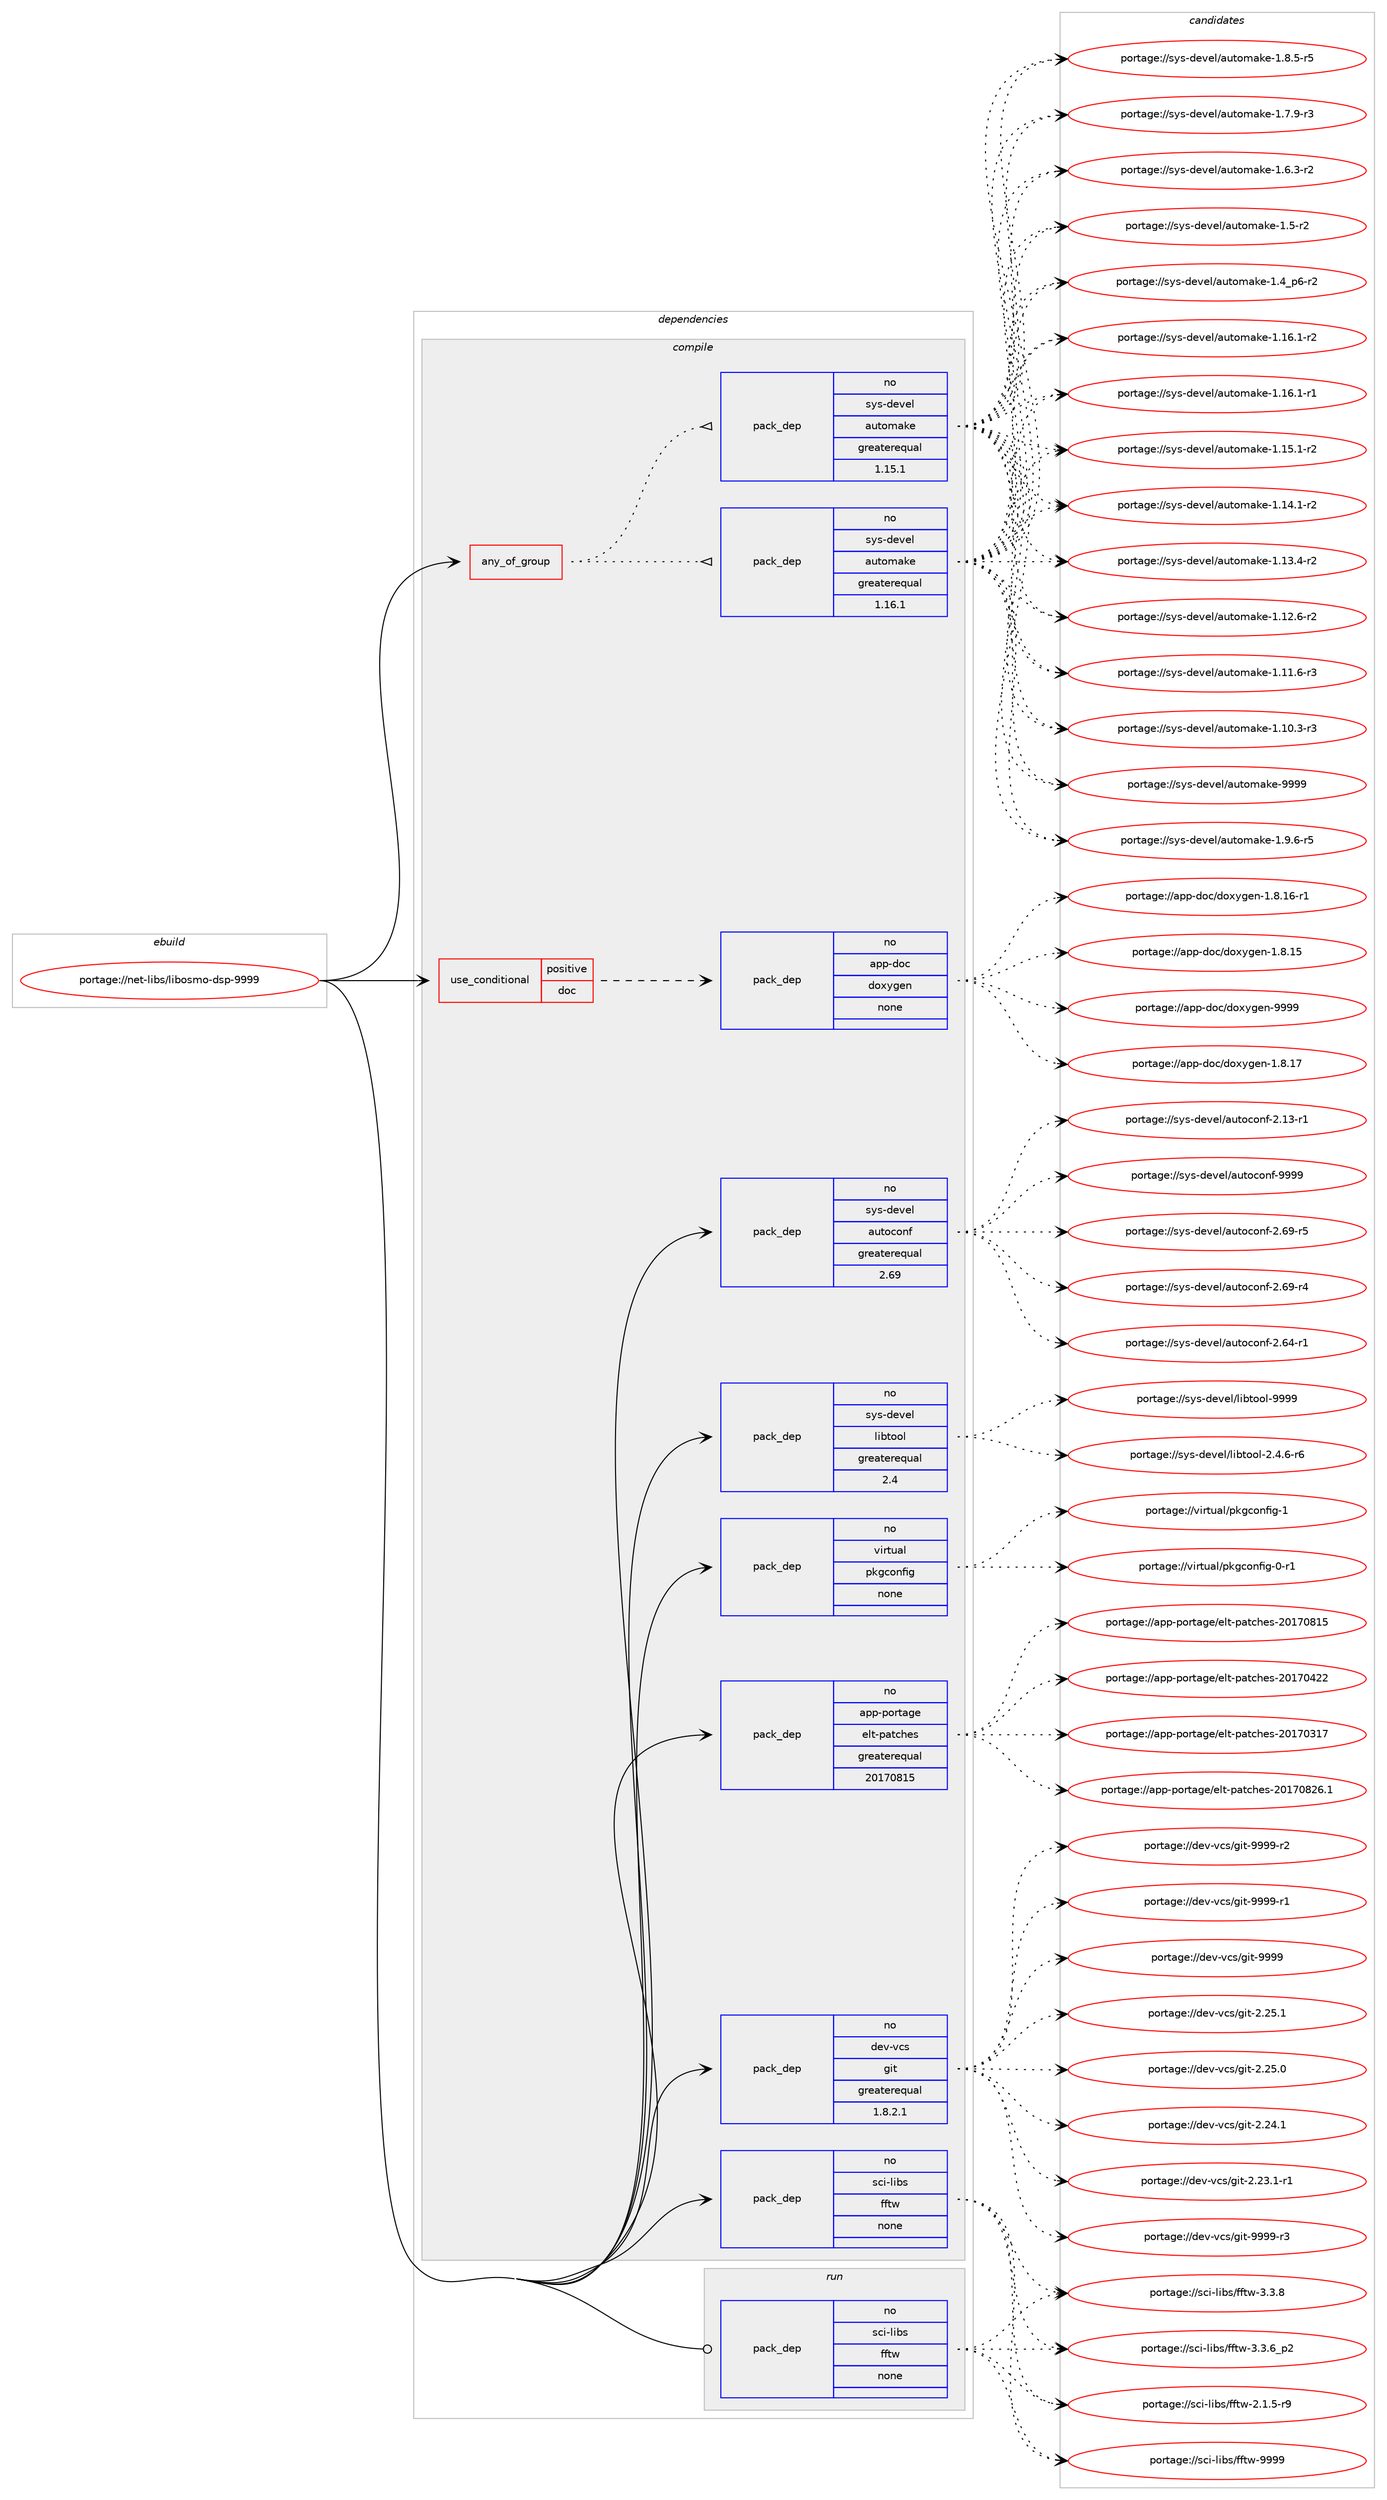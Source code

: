 digraph prolog {

# *************
# Graph options
# *************

newrank=true;
concentrate=true;
compound=true;
graph [rankdir=LR,fontname=Helvetica,fontsize=10,ranksep=1.5];#, ranksep=2.5, nodesep=0.2];
edge  [arrowhead=vee];
node  [fontname=Helvetica,fontsize=10];

# **********
# The ebuild
# **********

subgraph cluster_leftcol {
color=gray;
rank=same;
label=<<i>ebuild</i>>;
id [label="portage://net-libs/libosmo-dsp-9999", color=red, width=4, href="../net-libs/libosmo-dsp-9999.svg"];
}

# ****************
# The dependencies
# ****************

subgraph cluster_midcol {
color=gray;
label=<<i>dependencies</i>>;
subgraph cluster_compile {
fillcolor="#eeeeee";
style=filled;
label=<<i>compile</i>>;
subgraph any1151 {
dependency59202 [label=<<TABLE BORDER="0" CELLBORDER="1" CELLSPACING="0" CELLPADDING="4"><TR><TD CELLPADDING="10">any_of_group</TD></TR></TABLE>>, shape=none, color=red];subgraph pack46293 {
dependency59203 [label=<<TABLE BORDER="0" CELLBORDER="1" CELLSPACING="0" CELLPADDING="4" WIDTH="220"><TR><TD ROWSPAN="6" CELLPADDING="30">pack_dep</TD></TR><TR><TD WIDTH="110">no</TD></TR><TR><TD>sys-devel</TD></TR><TR><TD>automake</TD></TR><TR><TD>greaterequal</TD></TR><TR><TD>1.16.1</TD></TR></TABLE>>, shape=none, color=blue];
}
dependency59202:e -> dependency59203:w [weight=20,style="dotted",arrowhead="oinv"];
subgraph pack46294 {
dependency59204 [label=<<TABLE BORDER="0" CELLBORDER="1" CELLSPACING="0" CELLPADDING="4" WIDTH="220"><TR><TD ROWSPAN="6" CELLPADDING="30">pack_dep</TD></TR><TR><TD WIDTH="110">no</TD></TR><TR><TD>sys-devel</TD></TR><TR><TD>automake</TD></TR><TR><TD>greaterequal</TD></TR><TR><TD>1.15.1</TD></TR></TABLE>>, shape=none, color=blue];
}
dependency59202:e -> dependency59204:w [weight=20,style="dotted",arrowhead="oinv"];
}
id:e -> dependency59202:w [weight=20,style="solid",arrowhead="vee"];
subgraph cond11749 {
dependency59205 [label=<<TABLE BORDER="0" CELLBORDER="1" CELLSPACING="0" CELLPADDING="4"><TR><TD ROWSPAN="3" CELLPADDING="10">use_conditional</TD></TR><TR><TD>positive</TD></TR><TR><TD>doc</TD></TR></TABLE>>, shape=none, color=red];
subgraph pack46295 {
dependency59206 [label=<<TABLE BORDER="0" CELLBORDER="1" CELLSPACING="0" CELLPADDING="4" WIDTH="220"><TR><TD ROWSPAN="6" CELLPADDING="30">pack_dep</TD></TR><TR><TD WIDTH="110">no</TD></TR><TR><TD>app-doc</TD></TR><TR><TD>doxygen</TD></TR><TR><TD>none</TD></TR><TR><TD></TD></TR></TABLE>>, shape=none, color=blue];
}
dependency59205:e -> dependency59206:w [weight=20,style="dashed",arrowhead="vee"];
}
id:e -> dependency59205:w [weight=20,style="solid",arrowhead="vee"];
subgraph pack46296 {
dependency59207 [label=<<TABLE BORDER="0" CELLBORDER="1" CELLSPACING="0" CELLPADDING="4" WIDTH="220"><TR><TD ROWSPAN="6" CELLPADDING="30">pack_dep</TD></TR><TR><TD WIDTH="110">no</TD></TR><TR><TD>app-portage</TD></TR><TR><TD>elt-patches</TD></TR><TR><TD>greaterequal</TD></TR><TR><TD>20170815</TD></TR></TABLE>>, shape=none, color=blue];
}
id:e -> dependency59207:w [weight=20,style="solid",arrowhead="vee"];
subgraph pack46297 {
dependency59208 [label=<<TABLE BORDER="0" CELLBORDER="1" CELLSPACING="0" CELLPADDING="4" WIDTH="220"><TR><TD ROWSPAN="6" CELLPADDING="30">pack_dep</TD></TR><TR><TD WIDTH="110">no</TD></TR><TR><TD>dev-vcs</TD></TR><TR><TD>git</TD></TR><TR><TD>greaterequal</TD></TR><TR><TD>1.8.2.1</TD></TR></TABLE>>, shape=none, color=blue];
}
id:e -> dependency59208:w [weight=20,style="solid",arrowhead="vee"];
subgraph pack46298 {
dependency59209 [label=<<TABLE BORDER="0" CELLBORDER="1" CELLSPACING="0" CELLPADDING="4" WIDTH="220"><TR><TD ROWSPAN="6" CELLPADDING="30">pack_dep</TD></TR><TR><TD WIDTH="110">no</TD></TR><TR><TD>sci-libs</TD></TR><TR><TD>fftw</TD></TR><TR><TD>none</TD></TR><TR><TD></TD></TR></TABLE>>, shape=none, color=blue];
}
id:e -> dependency59209:w [weight=20,style="solid",arrowhead="vee"];
subgraph pack46299 {
dependency59210 [label=<<TABLE BORDER="0" CELLBORDER="1" CELLSPACING="0" CELLPADDING="4" WIDTH="220"><TR><TD ROWSPAN="6" CELLPADDING="30">pack_dep</TD></TR><TR><TD WIDTH="110">no</TD></TR><TR><TD>sys-devel</TD></TR><TR><TD>autoconf</TD></TR><TR><TD>greaterequal</TD></TR><TR><TD>2.69</TD></TR></TABLE>>, shape=none, color=blue];
}
id:e -> dependency59210:w [weight=20,style="solid",arrowhead="vee"];
subgraph pack46300 {
dependency59211 [label=<<TABLE BORDER="0" CELLBORDER="1" CELLSPACING="0" CELLPADDING="4" WIDTH="220"><TR><TD ROWSPAN="6" CELLPADDING="30">pack_dep</TD></TR><TR><TD WIDTH="110">no</TD></TR><TR><TD>sys-devel</TD></TR><TR><TD>libtool</TD></TR><TR><TD>greaterequal</TD></TR><TR><TD>2.4</TD></TR></TABLE>>, shape=none, color=blue];
}
id:e -> dependency59211:w [weight=20,style="solid",arrowhead="vee"];
subgraph pack46301 {
dependency59212 [label=<<TABLE BORDER="0" CELLBORDER="1" CELLSPACING="0" CELLPADDING="4" WIDTH="220"><TR><TD ROWSPAN="6" CELLPADDING="30">pack_dep</TD></TR><TR><TD WIDTH="110">no</TD></TR><TR><TD>virtual</TD></TR><TR><TD>pkgconfig</TD></TR><TR><TD>none</TD></TR><TR><TD></TD></TR></TABLE>>, shape=none, color=blue];
}
id:e -> dependency59212:w [weight=20,style="solid",arrowhead="vee"];
}
subgraph cluster_compileandrun {
fillcolor="#eeeeee";
style=filled;
label=<<i>compile and run</i>>;
}
subgraph cluster_run {
fillcolor="#eeeeee";
style=filled;
label=<<i>run</i>>;
subgraph pack46302 {
dependency59213 [label=<<TABLE BORDER="0" CELLBORDER="1" CELLSPACING="0" CELLPADDING="4" WIDTH="220"><TR><TD ROWSPAN="6" CELLPADDING="30">pack_dep</TD></TR><TR><TD WIDTH="110">no</TD></TR><TR><TD>sci-libs</TD></TR><TR><TD>fftw</TD></TR><TR><TD>none</TD></TR><TR><TD></TD></TR></TABLE>>, shape=none, color=blue];
}
id:e -> dependency59213:w [weight=20,style="solid",arrowhead="odot"];
}
}

# **************
# The candidates
# **************

subgraph cluster_choices {
rank=same;
color=gray;
label=<<i>candidates</i>>;

subgraph choice46293 {
color=black;
nodesep=1;
choice115121115451001011181011084797117116111109971071014557575757 [label="portage://sys-devel/automake-9999", color=red, width=4,href="../sys-devel/automake-9999.svg"];
choice115121115451001011181011084797117116111109971071014549465746544511453 [label="portage://sys-devel/automake-1.9.6-r5", color=red, width=4,href="../sys-devel/automake-1.9.6-r5.svg"];
choice115121115451001011181011084797117116111109971071014549465646534511453 [label="portage://sys-devel/automake-1.8.5-r5", color=red, width=4,href="../sys-devel/automake-1.8.5-r5.svg"];
choice115121115451001011181011084797117116111109971071014549465546574511451 [label="portage://sys-devel/automake-1.7.9-r3", color=red, width=4,href="../sys-devel/automake-1.7.9-r3.svg"];
choice115121115451001011181011084797117116111109971071014549465446514511450 [label="portage://sys-devel/automake-1.6.3-r2", color=red, width=4,href="../sys-devel/automake-1.6.3-r2.svg"];
choice11512111545100101118101108479711711611110997107101454946534511450 [label="portage://sys-devel/automake-1.5-r2", color=red, width=4,href="../sys-devel/automake-1.5-r2.svg"];
choice115121115451001011181011084797117116111109971071014549465295112544511450 [label="portage://sys-devel/automake-1.4_p6-r2", color=red, width=4,href="../sys-devel/automake-1.4_p6-r2.svg"];
choice11512111545100101118101108479711711611110997107101454946495446494511450 [label="portage://sys-devel/automake-1.16.1-r2", color=red, width=4,href="../sys-devel/automake-1.16.1-r2.svg"];
choice11512111545100101118101108479711711611110997107101454946495446494511449 [label="portage://sys-devel/automake-1.16.1-r1", color=red, width=4,href="../sys-devel/automake-1.16.1-r1.svg"];
choice11512111545100101118101108479711711611110997107101454946495346494511450 [label="portage://sys-devel/automake-1.15.1-r2", color=red, width=4,href="../sys-devel/automake-1.15.1-r2.svg"];
choice11512111545100101118101108479711711611110997107101454946495246494511450 [label="portage://sys-devel/automake-1.14.1-r2", color=red, width=4,href="../sys-devel/automake-1.14.1-r2.svg"];
choice11512111545100101118101108479711711611110997107101454946495146524511450 [label="portage://sys-devel/automake-1.13.4-r2", color=red, width=4,href="../sys-devel/automake-1.13.4-r2.svg"];
choice11512111545100101118101108479711711611110997107101454946495046544511450 [label="portage://sys-devel/automake-1.12.6-r2", color=red, width=4,href="../sys-devel/automake-1.12.6-r2.svg"];
choice11512111545100101118101108479711711611110997107101454946494946544511451 [label="portage://sys-devel/automake-1.11.6-r3", color=red, width=4,href="../sys-devel/automake-1.11.6-r3.svg"];
choice11512111545100101118101108479711711611110997107101454946494846514511451 [label="portage://sys-devel/automake-1.10.3-r3", color=red, width=4,href="../sys-devel/automake-1.10.3-r3.svg"];
dependency59203:e -> choice115121115451001011181011084797117116111109971071014557575757:w [style=dotted,weight="100"];
dependency59203:e -> choice115121115451001011181011084797117116111109971071014549465746544511453:w [style=dotted,weight="100"];
dependency59203:e -> choice115121115451001011181011084797117116111109971071014549465646534511453:w [style=dotted,weight="100"];
dependency59203:e -> choice115121115451001011181011084797117116111109971071014549465546574511451:w [style=dotted,weight="100"];
dependency59203:e -> choice115121115451001011181011084797117116111109971071014549465446514511450:w [style=dotted,weight="100"];
dependency59203:e -> choice11512111545100101118101108479711711611110997107101454946534511450:w [style=dotted,weight="100"];
dependency59203:e -> choice115121115451001011181011084797117116111109971071014549465295112544511450:w [style=dotted,weight="100"];
dependency59203:e -> choice11512111545100101118101108479711711611110997107101454946495446494511450:w [style=dotted,weight="100"];
dependency59203:e -> choice11512111545100101118101108479711711611110997107101454946495446494511449:w [style=dotted,weight="100"];
dependency59203:e -> choice11512111545100101118101108479711711611110997107101454946495346494511450:w [style=dotted,weight="100"];
dependency59203:e -> choice11512111545100101118101108479711711611110997107101454946495246494511450:w [style=dotted,weight="100"];
dependency59203:e -> choice11512111545100101118101108479711711611110997107101454946495146524511450:w [style=dotted,weight="100"];
dependency59203:e -> choice11512111545100101118101108479711711611110997107101454946495046544511450:w [style=dotted,weight="100"];
dependency59203:e -> choice11512111545100101118101108479711711611110997107101454946494946544511451:w [style=dotted,weight="100"];
dependency59203:e -> choice11512111545100101118101108479711711611110997107101454946494846514511451:w [style=dotted,weight="100"];
}
subgraph choice46294 {
color=black;
nodesep=1;
choice115121115451001011181011084797117116111109971071014557575757 [label="portage://sys-devel/automake-9999", color=red, width=4,href="../sys-devel/automake-9999.svg"];
choice115121115451001011181011084797117116111109971071014549465746544511453 [label="portage://sys-devel/automake-1.9.6-r5", color=red, width=4,href="../sys-devel/automake-1.9.6-r5.svg"];
choice115121115451001011181011084797117116111109971071014549465646534511453 [label="portage://sys-devel/automake-1.8.5-r5", color=red, width=4,href="../sys-devel/automake-1.8.5-r5.svg"];
choice115121115451001011181011084797117116111109971071014549465546574511451 [label="portage://sys-devel/automake-1.7.9-r3", color=red, width=4,href="../sys-devel/automake-1.7.9-r3.svg"];
choice115121115451001011181011084797117116111109971071014549465446514511450 [label="portage://sys-devel/automake-1.6.3-r2", color=red, width=4,href="../sys-devel/automake-1.6.3-r2.svg"];
choice11512111545100101118101108479711711611110997107101454946534511450 [label="portage://sys-devel/automake-1.5-r2", color=red, width=4,href="../sys-devel/automake-1.5-r2.svg"];
choice115121115451001011181011084797117116111109971071014549465295112544511450 [label="portage://sys-devel/automake-1.4_p6-r2", color=red, width=4,href="../sys-devel/automake-1.4_p6-r2.svg"];
choice11512111545100101118101108479711711611110997107101454946495446494511450 [label="portage://sys-devel/automake-1.16.1-r2", color=red, width=4,href="../sys-devel/automake-1.16.1-r2.svg"];
choice11512111545100101118101108479711711611110997107101454946495446494511449 [label="portage://sys-devel/automake-1.16.1-r1", color=red, width=4,href="../sys-devel/automake-1.16.1-r1.svg"];
choice11512111545100101118101108479711711611110997107101454946495346494511450 [label="portage://sys-devel/automake-1.15.1-r2", color=red, width=4,href="../sys-devel/automake-1.15.1-r2.svg"];
choice11512111545100101118101108479711711611110997107101454946495246494511450 [label="portage://sys-devel/automake-1.14.1-r2", color=red, width=4,href="../sys-devel/automake-1.14.1-r2.svg"];
choice11512111545100101118101108479711711611110997107101454946495146524511450 [label="portage://sys-devel/automake-1.13.4-r2", color=red, width=4,href="../sys-devel/automake-1.13.4-r2.svg"];
choice11512111545100101118101108479711711611110997107101454946495046544511450 [label="portage://sys-devel/automake-1.12.6-r2", color=red, width=4,href="../sys-devel/automake-1.12.6-r2.svg"];
choice11512111545100101118101108479711711611110997107101454946494946544511451 [label="portage://sys-devel/automake-1.11.6-r3", color=red, width=4,href="../sys-devel/automake-1.11.6-r3.svg"];
choice11512111545100101118101108479711711611110997107101454946494846514511451 [label="portage://sys-devel/automake-1.10.3-r3", color=red, width=4,href="../sys-devel/automake-1.10.3-r3.svg"];
dependency59204:e -> choice115121115451001011181011084797117116111109971071014557575757:w [style=dotted,weight="100"];
dependency59204:e -> choice115121115451001011181011084797117116111109971071014549465746544511453:w [style=dotted,weight="100"];
dependency59204:e -> choice115121115451001011181011084797117116111109971071014549465646534511453:w [style=dotted,weight="100"];
dependency59204:e -> choice115121115451001011181011084797117116111109971071014549465546574511451:w [style=dotted,weight="100"];
dependency59204:e -> choice115121115451001011181011084797117116111109971071014549465446514511450:w [style=dotted,weight="100"];
dependency59204:e -> choice11512111545100101118101108479711711611110997107101454946534511450:w [style=dotted,weight="100"];
dependency59204:e -> choice115121115451001011181011084797117116111109971071014549465295112544511450:w [style=dotted,weight="100"];
dependency59204:e -> choice11512111545100101118101108479711711611110997107101454946495446494511450:w [style=dotted,weight="100"];
dependency59204:e -> choice11512111545100101118101108479711711611110997107101454946495446494511449:w [style=dotted,weight="100"];
dependency59204:e -> choice11512111545100101118101108479711711611110997107101454946495346494511450:w [style=dotted,weight="100"];
dependency59204:e -> choice11512111545100101118101108479711711611110997107101454946495246494511450:w [style=dotted,weight="100"];
dependency59204:e -> choice11512111545100101118101108479711711611110997107101454946495146524511450:w [style=dotted,weight="100"];
dependency59204:e -> choice11512111545100101118101108479711711611110997107101454946495046544511450:w [style=dotted,weight="100"];
dependency59204:e -> choice11512111545100101118101108479711711611110997107101454946494946544511451:w [style=dotted,weight="100"];
dependency59204:e -> choice11512111545100101118101108479711711611110997107101454946494846514511451:w [style=dotted,weight="100"];
}
subgraph choice46295 {
color=black;
nodesep=1;
choice971121124510011199471001111201211031011104557575757 [label="portage://app-doc/doxygen-9999", color=red, width=4,href="../app-doc/doxygen-9999.svg"];
choice9711211245100111994710011112012110310111045494656464955 [label="portage://app-doc/doxygen-1.8.17", color=red, width=4,href="../app-doc/doxygen-1.8.17.svg"];
choice97112112451001119947100111120121103101110454946564649544511449 [label="portage://app-doc/doxygen-1.8.16-r1", color=red, width=4,href="../app-doc/doxygen-1.8.16-r1.svg"];
choice9711211245100111994710011112012110310111045494656464953 [label="portage://app-doc/doxygen-1.8.15", color=red, width=4,href="../app-doc/doxygen-1.8.15.svg"];
dependency59206:e -> choice971121124510011199471001111201211031011104557575757:w [style=dotted,weight="100"];
dependency59206:e -> choice9711211245100111994710011112012110310111045494656464955:w [style=dotted,weight="100"];
dependency59206:e -> choice97112112451001119947100111120121103101110454946564649544511449:w [style=dotted,weight="100"];
dependency59206:e -> choice9711211245100111994710011112012110310111045494656464953:w [style=dotted,weight="100"];
}
subgraph choice46296 {
color=black;
nodesep=1;
choice971121124511211111411697103101471011081164511297116991041011154550484955485650544649 [label="portage://app-portage/elt-patches-20170826.1", color=red, width=4,href="../app-portage/elt-patches-20170826.1.svg"];
choice97112112451121111141169710310147101108116451129711699104101115455048495548564953 [label="portage://app-portage/elt-patches-20170815", color=red, width=4,href="../app-portage/elt-patches-20170815.svg"];
choice97112112451121111141169710310147101108116451129711699104101115455048495548525050 [label="portage://app-portage/elt-patches-20170422", color=red, width=4,href="../app-portage/elt-patches-20170422.svg"];
choice97112112451121111141169710310147101108116451129711699104101115455048495548514955 [label="portage://app-portage/elt-patches-20170317", color=red, width=4,href="../app-portage/elt-patches-20170317.svg"];
dependency59207:e -> choice971121124511211111411697103101471011081164511297116991041011154550484955485650544649:w [style=dotted,weight="100"];
dependency59207:e -> choice97112112451121111141169710310147101108116451129711699104101115455048495548564953:w [style=dotted,weight="100"];
dependency59207:e -> choice97112112451121111141169710310147101108116451129711699104101115455048495548525050:w [style=dotted,weight="100"];
dependency59207:e -> choice97112112451121111141169710310147101108116451129711699104101115455048495548514955:w [style=dotted,weight="100"];
}
subgraph choice46297 {
color=black;
nodesep=1;
choice10010111845118991154710310511645575757574511451 [label="portage://dev-vcs/git-9999-r3", color=red, width=4,href="../dev-vcs/git-9999-r3.svg"];
choice10010111845118991154710310511645575757574511450 [label="portage://dev-vcs/git-9999-r2", color=red, width=4,href="../dev-vcs/git-9999-r2.svg"];
choice10010111845118991154710310511645575757574511449 [label="portage://dev-vcs/git-9999-r1", color=red, width=4,href="../dev-vcs/git-9999-r1.svg"];
choice1001011184511899115471031051164557575757 [label="portage://dev-vcs/git-9999", color=red, width=4,href="../dev-vcs/git-9999.svg"];
choice10010111845118991154710310511645504650534649 [label="portage://dev-vcs/git-2.25.1", color=red, width=4,href="../dev-vcs/git-2.25.1.svg"];
choice10010111845118991154710310511645504650534648 [label="portage://dev-vcs/git-2.25.0", color=red, width=4,href="../dev-vcs/git-2.25.0.svg"];
choice10010111845118991154710310511645504650524649 [label="portage://dev-vcs/git-2.24.1", color=red, width=4,href="../dev-vcs/git-2.24.1.svg"];
choice100101118451189911547103105116455046505146494511449 [label="portage://dev-vcs/git-2.23.1-r1", color=red, width=4,href="../dev-vcs/git-2.23.1-r1.svg"];
dependency59208:e -> choice10010111845118991154710310511645575757574511451:w [style=dotted,weight="100"];
dependency59208:e -> choice10010111845118991154710310511645575757574511450:w [style=dotted,weight="100"];
dependency59208:e -> choice10010111845118991154710310511645575757574511449:w [style=dotted,weight="100"];
dependency59208:e -> choice1001011184511899115471031051164557575757:w [style=dotted,weight="100"];
dependency59208:e -> choice10010111845118991154710310511645504650534649:w [style=dotted,weight="100"];
dependency59208:e -> choice10010111845118991154710310511645504650534648:w [style=dotted,weight="100"];
dependency59208:e -> choice10010111845118991154710310511645504650524649:w [style=dotted,weight="100"];
dependency59208:e -> choice100101118451189911547103105116455046505146494511449:w [style=dotted,weight="100"];
}
subgraph choice46298 {
color=black;
nodesep=1;
choice115991054510810598115471021021161194557575757 [label="portage://sci-libs/fftw-9999", color=red, width=4,href="../sci-libs/fftw-9999.svg"];
choice11599105451081059811547102102116119455146514656 [label="portage://sci-libs/fftw-3.3.8", color=red, width=4,href="../sci-libs/fftw-3.3.8.svg"];
choice115991054510810598115471021021161194551465146549511250 [label="portage://sci-libs/fftw-3.3.6_p2", color=red, width=4,href="../sci-libs/fftw-3.3.6_p2.svg"];
choice115991054510810598115471021021161194550464946534511457 [label="portage://sci-libs/fftw-2.1.5-r9", color=red, width=4,href="../sci-libs/fftw-2.1.5-r9.svg"];
dependency59209:e -> choice115991054510810598115471021021161194557575757:w [style=dotted,weight="100"];
dependency59209:e -> choice11599105451081059811547102102116119455146514656:w [style=dotted,weight="100"];
dependency59209:e -> choice115991054510810598115471021021161194551465146549511250:w [style=dotted,weight="100"];
dependency59209:e -> choice115991054510810598115471021021161194550464946534511457:w [style=dotted,weight="100"];
}
subgraph choice46299 {
color=black;
nodesep=1;
choice115121115451001011181011084797117116111991111101024557575757 [label="portage://sys-devel/autoconf-9999", color=red, width=4,href="../sys-devel/autoconf-9999.svg"];
choice1151211154510010111810110847971171161119911111010245504654574511453 [label="portage://sys-devel/autoconf-2.69-r5", color=red, width=4,href="../sys-devel/autoconf-2.69-r5.svg"];
choice1151211154510010111810110847971171161119911111010245504654574511452 [label="portage://sys-devel/autoconf-2.69-r4", color=red, width=4,href="../sys-devel/autoconf-2.69-r4.svg"];
choice1151211154510010111810110847971171161119911111010245504654524511449 [label="portage://sys-devel/autoconf-2.64-r1", color=red, width=4,href="../sys-devel/autoconf-2.64-r1.svg"];
choice1151211154510010111810110847971171161119911111010245504649514511449 [label="portage://sys-devel/autoconf-2.13-r1", color=red, width=4,href="../sys-devel/autoconf-2.13-r1.svg"];
dependency59210:e -> choice115121115451001011181011084797117116111991111101024557575757:w [style=dotted,weight="100"];
dependency59210:e -> choice1151211154510010111810110847971171161119911111010245504654574511453:w [style=dotted,weight="100"];
dependency59210:e -> choice1151211154510010111810110847971171161119911111010245504654574511452:w [style=dotted,weight="100"];
dependency59210:e -> choice1151211154510010111810110847971171161119911111010245504654524511449:w [style=dotted,weight="100"];
dependency59210:e -> choice1151211154510010111810110847971171161119911111010245504649514511449:w [style=dotted,weight="100"];
}
subgraph choice46300 {
color=black;
nodesep=1;
choice1151211154510010111810110847108105981161111111084557575757 [label="portage://sys-devel/libtool-9999", color=red, width=4,href="../sys-devel/libtool-9999.svg"];
choice1151211154510010111810110847108105981161111111084550465246544511454 [label="portage://sys-devel/libtool-2.4.6-r6", color=red, width=4,href="../sys-devel/libtool-2.4.6-r6.svg"];
dependency59211:e -> choice1151211154510010111810110847108105981161111111084557575757:w [style=dotted,weight="100"];
dependency59211:e -> choice1151211154510010111810110847108105981161111111084550465246544511454:w [style=dotted,weight="100"];
}
subgraph choice46301 {
color=black;
nodesep=1;
choice1181051141161179710847112107103991111101021051034549 [label="portage://virtual/pkgconfig-1", color=red, width=4,href="../virtual/pkgconfig-1.svg"];
choice11810511411611797108471121071039911111010210510345484511449 [label="portage://virtual/pkgconfig-0-r1", color=red, width=4,href="../virtual/pkgconfig-0-r1.svg"];
dependency59212:e -> choice1181051141161179710847112107103991111101021051034549:w [style=dotted,weight="100"];
dependency59212:e -> choice11810511411611797108471121071039911111010210510345484511449:w [style=dotted,weight="100"];
}
subgraph choice46302 {
color=black;
nodesep=1;
choice115991054510810598115471021021161194557575757 [label="portage://sci-libs/fftw-9999", color=red, width=4,href="../sci-libs/fftw-9999.svg"];
choice11599105451081059811547102102116119455146514656 [label="portage://sci-libs/fftw-3.3.8", color=red, width=4,href="../sci-libs/fftw-3.3.8.svg"];
choice115991054510810598115471021021161194551465146549511250 [label="portage://sci-libs/fftw-3.3.6_p2", color=red, width=4,href="../sci-libs/fftw-3.3.6_p2.svg"];
choice115991054510810598115471021021161194550464946534511457 [label="portage://sci-libs/fftw-2.1.5-r9", color=red, width=4,href="../sci-libs/fftw-2.1.5-r9.svg"];
dependency59213:e -> choice115991054510810598115471021021161194557575757:w [style=dotted,weight="100"];
dependency59213:e -> choice11599105451081059811547102102116119455146514656:w [style=dotted,weight="100"];
dependency59213:e -> choice115991054510810598115471021021161194551465146549511250:w [style=dotted,weight="100"];
dependency59213:e -> choice115991054510810598115471021021161194550464946534511457:w [style=dotted,weight="100"];
}
}

}
